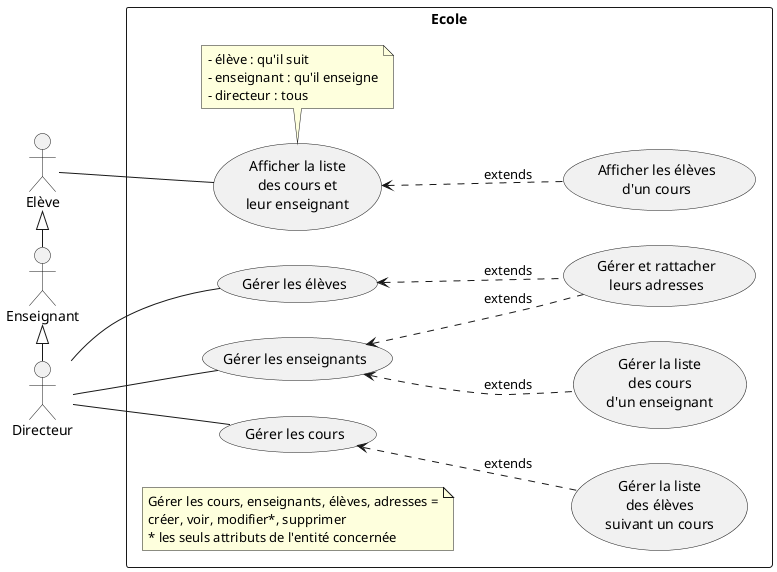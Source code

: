 @startuml School

left to right direction

actor Elève as e
actor Enseignant as p
actor Directeur as d

e <|-right- p
p <|-right- d

rectangle Ecole {
  usecase "Afficher la liste\ndes cours et\nleur enseignant" as UC1
  
  note bottom of UC1
  - élève : qu'il suit
  - enseignant : qu'il enseigne
  - directeur : tous
  end note

  note as note_gerer
  	Gérer les cours, enseignants, élèves, adresses =
  	créer, voir, modifier*, supprimer
  	~* les seuls attributs de l'entité concernée
  end note
  
  usecase "Gérer les cours" as UC2
  
  usecase "Gérer la liste\ndes élèves\nsuivant un cours" as UC3
  UC3 .up.> UC2 : extends
  
  usecase "Afficher les élèves\nd'un cours" as UC4
  UC4 .up.> UC1 : extends
  
  usecase "Gérer les enseignants" as UC5
  
  usecase "Gérer la liste\ndes cours\nd'un enseignant" as UC6
  UC6 .up.> UC5 : extends
  
  usecase "Gérer les élèves" as UC7

  usecase "Gérer et rattacher\nleurs adresses" as UC8
  UC8 .up.> UC5 : extends
  UC8 .up.> UC7 : extends
}

e -- UC1

d -- UC2
d -- UC5
d -- UC7

@enduml